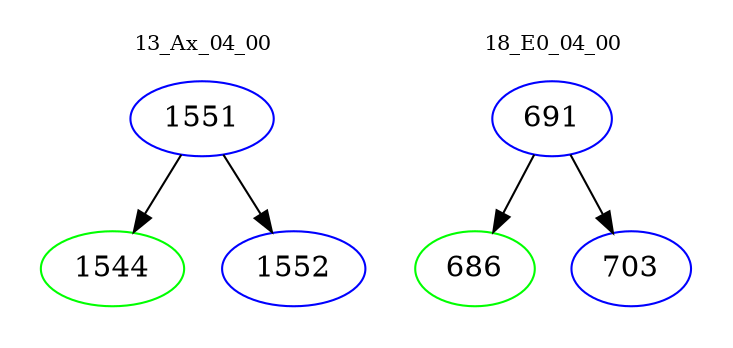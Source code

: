 digraph{
subgraph cluster_0 {
color = white
label = "13_Ax_04_00";
fontsize=10;
T0_1551 [label="1551", color="blue"]
T0_1551 -> T0_1544 [color="black"]
T0_1544 [label="1544", color="green"]
T0_1551 -> T0_1552 [color="black"]
T0_1552 [label="1552", color="blue"]
}
subgraph cluster_1 {
color = white
label = "18_E0_04_00";
fontsize=10;
T1_691 [label="691", color="blue"]
T1_691 -> T1_686 [color="black"]
T1_686 [label="686", color="green"]
T1_691 -> T1_703 [color="black"]
T1_703 [label="703", color="blue"]
}
}
